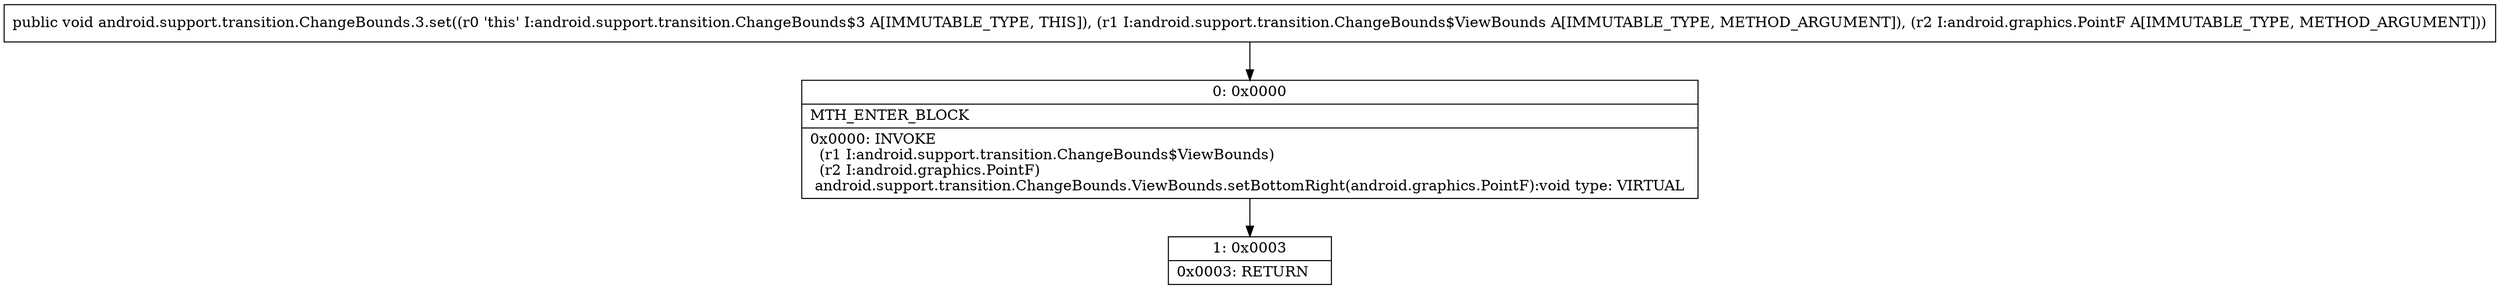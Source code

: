 digraph "CFG forandroid.support.transition.ChangeBounds.3.set(Landroid\/support\/transition\/ChangeBounds$ViewBounds;Landroid\/graphics\/PointF;)V" {
Node_0 [shape=record,label="{0\:\ 0x0000|MTH_ENTER_BLOCK\l|0x0000: INVOKE  \l  (r1 I:android.support.transition.ChangeBounds$ViewBounds)\l  (r2 I:android.graphics.PointF)\l android.support.transition.ChangeBounds.ViewBounds.setBottomRight(android.graphics.PointF):void type: VIRTUAL \l}"];
Node_1 [shape=record,label="{1\:\ 0x0003|0x0003: RETURN   \l}"];
MethodNode[shape=record,label="{public void android.support.transition.ChangeBounds.3.set((r0 'this' I:android.support.transition.ChangeBounds$3 A[IMMUTABLE_TYPE, THIS]), (r1 I:android.support.transition.ChangeBounds$ViewBounds A[IMMUTABLE_TYPE, METHOD_ARGUMENT]), (r2 I:android.graphics.PointF A[IMMUTABLE_TYPE, METHOD_ARGUMENT])) }"];
MethodNode -> Node_0;
Node_0 -> Node_1;
}

